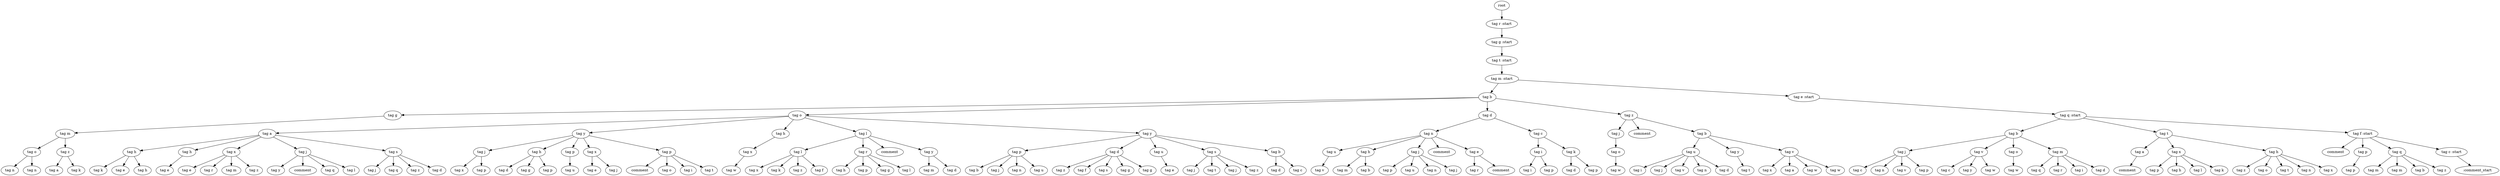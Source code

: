 digraph Tree{
0[label="root"];
0->00
00[label="tag r :start"];
00->000
000[label="tag g :start"];
000->0000
0000[label="tag t :start"];
0000->00000
00000[label="tag m :start"];
00000->000000
000000[label="tag b"];
000000->0000000
0000000[label="tag g"];
0000000->00000000
00000000[label="tag m"];
00000000->000000000
000000000[label="tag o"];
000000000->0000000000
0000000000[label="tag n"];
000000000->0000000001
0000000001[label="tag n"];
00000000->000000001
000000001[label="tag z"];
000000001->0000000010
0000000010[label="tag a"];
000000001->0000000011
0000000011[label="tag k"];
000000->0000001
0000001[label="tag o"];
0000001->00000010
00000010[label="tag a"];
00000010->000000100
000000100[label="tag h"];
000000100->0000001000
0000001000[label="tag k"];
000000100->0000001001
0000001001[label="tag e"];
000000100->0000001002
0000001002[label="tag h"];
00000010->000000101
000000101[label="tag h"];
000000101->0000001010
0000001010[label="tag e"];
00000010->000000102
000000102[label="tag x"];
000000102->0000001020
0000001020[label="tag e"];
000000102->0000001021
0000001021[label="tag r"];
000000102->0000001022
0000001022[label="tag m"];
000000102->0000001023
0000001023[label="tag z"];
00000010->000000103
000000103[label="tag j"];
000000103->0000001030
0000001030[label="tag y"];
000000103->0000001031
0000001031[label="comment"];
000000103->0000001032
0000001032[label="tag q"];
000000103->0000001033
0000001033[label="tag l"];
00000010->000000104
000000104[label="tag s"];
000000104->0000001040
0000001040[label="tag j"];
000000104->0000001041
0000001041[label="tag q"];
000000104->0000001042
0000001042[label="tag z"];
000000104->0000001043
0000001043[label="tag d"];
0000001->00000011
00000011[label="tag y"];
00000011->000000110
000000110[label="tag j"];
000000110->0000001100
0000001100[label="tag x"];
000000110->0000001101
0000001101[label="tag p"];
00000011->000000111
000000111[label="tag h"];
000000111->0000001110
0000001110[label="tag d"];
000000111->0000001111
0000001111[label="tag g"];
000000111->0000001112
0000001112[label="tag p"];
00000011->000000112
000000112[label="tag p"];
000000112->0000001120
0000001120[label="tag u"];
00000011->000000113
000000113[label="tag x"];
000000113->0000001130
0000001130[label="tag e"];
000000113->0000001131
0000001131[label="tag j"];
00000011->000000114
000000114[label="tag p"];
000000114->0000001140
0000001140[label="comment"];
000000114->0000001141
0000001141[label="tag o"];
000000114->0000001142
0000001142[label="tag i"];
000000114->0000001143
0000001143[label="tag t"];
0000001->00000012
00000012[label="tag h"];
00000012->000000120
000000120[label="tag x"];
000000120->0000001200
0000001200[label="tag w"];
0000001->00000013
00000013[label="tag l"];
00000013->000000130
000000130[label="tag l"];
000000130->0000001300
0000001300[label="tag x"];
000000130->0000001301
0000001301[label="tag k"];
000000130->0000001302
0000001302[label="tag z"];
000000130->0000001303
0000001303[label="tag f"];
00000013->000000131
000000131[label="tag r"];
000000131->0000001310
0000001310[label="tag h"];
000000131->0000001311
0000001311[label="tag p"];
000000131->0000001312
0000001312[label="tag g"];
000000131->0000001313
0000001313[label="tag l"];
00000013->000000132
000000132[label="comment"];
00000013->000000133
000000133[label="tag y"];
000000133->0000001330
0000001330[label="tag m"];
000000133->0000001331
0000001331[label="tag d"];
0000001->00000014
00000014[label="tag y"];
00000014->000000140
000000140[label="tag p"];
000000140->0000001400
0000001400[label="tag b"];
000000140->0000001401
0000001401[label="tag j"];
000000140->0000001402
0000001402[label="tag n"];
000000140->0000001403
0000001403[label="tag u"];
00000014->000000141
000000141[label="tag d"];
000000141->0000001410
0000001410[label="tag z"];
000000141->0000001411
0000001411[label="tag f"];
000000141->0000001412
0000001412[label="tag s"];
000000141->0000001413
0000001413[label="tag g"];
000000141->0000001414
0000001414[label="tag g"];
00000014->000000142
000000142[label="tag u"];
000000142->0000001420
0000001420[label="tag e"];
00000014->000000143
000000143[label="tag s"];
000000143->0000001430
0000001430[label="tag j"];
000000143->0000001431
0000001431[label="tag t"];
000000143->0000001432
0000001432[label="tag j"];
000000143->0000001433
0000001433[label="tag z"];
00000014->000000144
000000144[label="tag b"];
000000144->0000001440
0000001440[label="tag d"];
000000144->0000001441
0000001441[label="tag c"];
000000->0000002
0000002[label="tag d"];
0000002->00000020
00000020[label="tag n"];
00000020->000000200
000000200[label="tag u"];
000000200->0000002000
0000002000[label="tag v"];
00000020->000000201
000000201[label="tag h"];
000000201->0000002010
0000002010[label="tag m"];
000000201->0000002011
0000002011[label="tag b"];
00000020->000000202
000000202[label="tag j"];
000000202->0000002020
0000002020[label="tag p"];
000000202->0000002021
0000002021[label="tag u"];
000000202->0000002022
0000002022[label="tag n"];
000000202->0000002023
0000002023[label="tag j"];
00000020->000000203
000000203[label="comment"];
00000020->000000204
000000204[label="tag e"];
000000204->0000002040
0000002040[label="tag r"];
000000204->0000002041
0000002041[label="comment"];
0000002->00000021
00000021[label="tag c"];
00000021->000000210
000000210[label="tag i"];
000000210->0000002100
0000002100[label="tag i"];
000000210->0000002101
0000002101[label="tag p"];
00000021->000000211
000000211[label="tag k"];
000000211->0000002110
0000002110[label="tag d"];
000000211->0000002111
0000002111[label="tag p"];
000000->0000003
0000003[label="tag z"];
0000003->00000030
00000030[label="tag j"];
00000030->000000300
000000300[label="tag o"];
000000300->0000003000
0000003000[label="tag w"];
0000003->00000031
00000031[label="comment"];
0000003->00000032
00000032[label="tag b"];
00000032->000000320
000000320[label="tag u"];
000000320->0000003200
0000003200[label="tag i"];
000000320->0000003201
0000003201[label="tag j"];
000000320->0000003202
0000003202[label="tag v"];
000000320->0000003203
0000003203[label="tag n"];
000000320->0000003204
0000003204[label="tag d"];
00000032->000000321
000000321[label="tag y"];
000000321->0000003210
0000003210[label="tag t"];
00000032->000000322
000000322[label="tag v"];
000000322->0000003220
0000003220[label="tag x"];
000000322->0000003221
0000003221[label="tag a"];
000000322->0000003222
0000003222[label="tag w"];
000000322->0000003223
0000003223[label="tag w"];
00000->000001
000001[label="tag e :start"];
000001->0000010
0000010[label="tag q :start"];
0000010->00000100
00000100[label="tag b"];
00000100->000001000
000001000[label="tag j"];
000001000->0000010000
0000010000[label="tag c"];
000001000->0000010001
0000010001[label="tag n"];
000001000->0000010002
0000010002[label="tag v"];
000001000->0000010003
0000010003[label="tag p"];
00000100->000001001
000001001[label="tag v"];
000001001->0000010010
0000010010[label="tag c"];
000001001->0000010011
0000010011[label="tag y"];
000001001->0000010012
0000010012[label="tag w"];
00000100->000001002
000001002[label="tag o"];
000001002->0000010020
0000010020[label="tag w"];
00000100->000001003
000001003[label="tag m"];
000001003->0000010030
0000010030[label="tag q"];
000001003->0000010031
0000010031[label="tag r"];
000001003->0000010032
0000010032[label="tag i"];
000001003->0000010033
0000010033[label="tag d"];
0000010->00000101
00000101[label="tag t"];
00000101->000001010
000001010[label="tag a"];
000001010->0000010100
0000010100[label="comment"];
00000101->000001011
000001011[label="tag x"];
000001011->0000010110
0000010110[label="tag p"];
000001011->0000010111
0000010111[label="tag h"];
000001011->0000010112
0000010112[label="tag l"];
000001011->0000010113
0000010113[label="tag k"];
00000101->000001012
000001012[label="tag h"];
000001012->0000010120
0000010120[label="tag z"];
000001012->0000010121
0000010121[label="tag o"];
000001012->0000010122
0000010122[label="tag t"];
000001012->0000010123
0000010123[label="tag n"];
000001012->0000010124
0000010124[label="tag x"];
0000010->00000102
00000102[label="tag f :start"];
00000102->000001020
000001020[label="comment"];
00000102->000001021
000001021[label="tag p"];
000001021->0000010210
0000010210[label="tag p"];
00000102->000001022
000001022[label="tag q"];
000001022->0000010220
0000010220[label="tag m"];
000001022->0000010221
0000010221[label="tag m"];
000001022->0000010222
0000010222[label="tag b"];
000001022->0000010223
0000010223[label="tag z"];
00000102->000001023
000001023[label="tag c :start"];
000001023->0000010230
0000010230[label=" :comment_start"];
}
